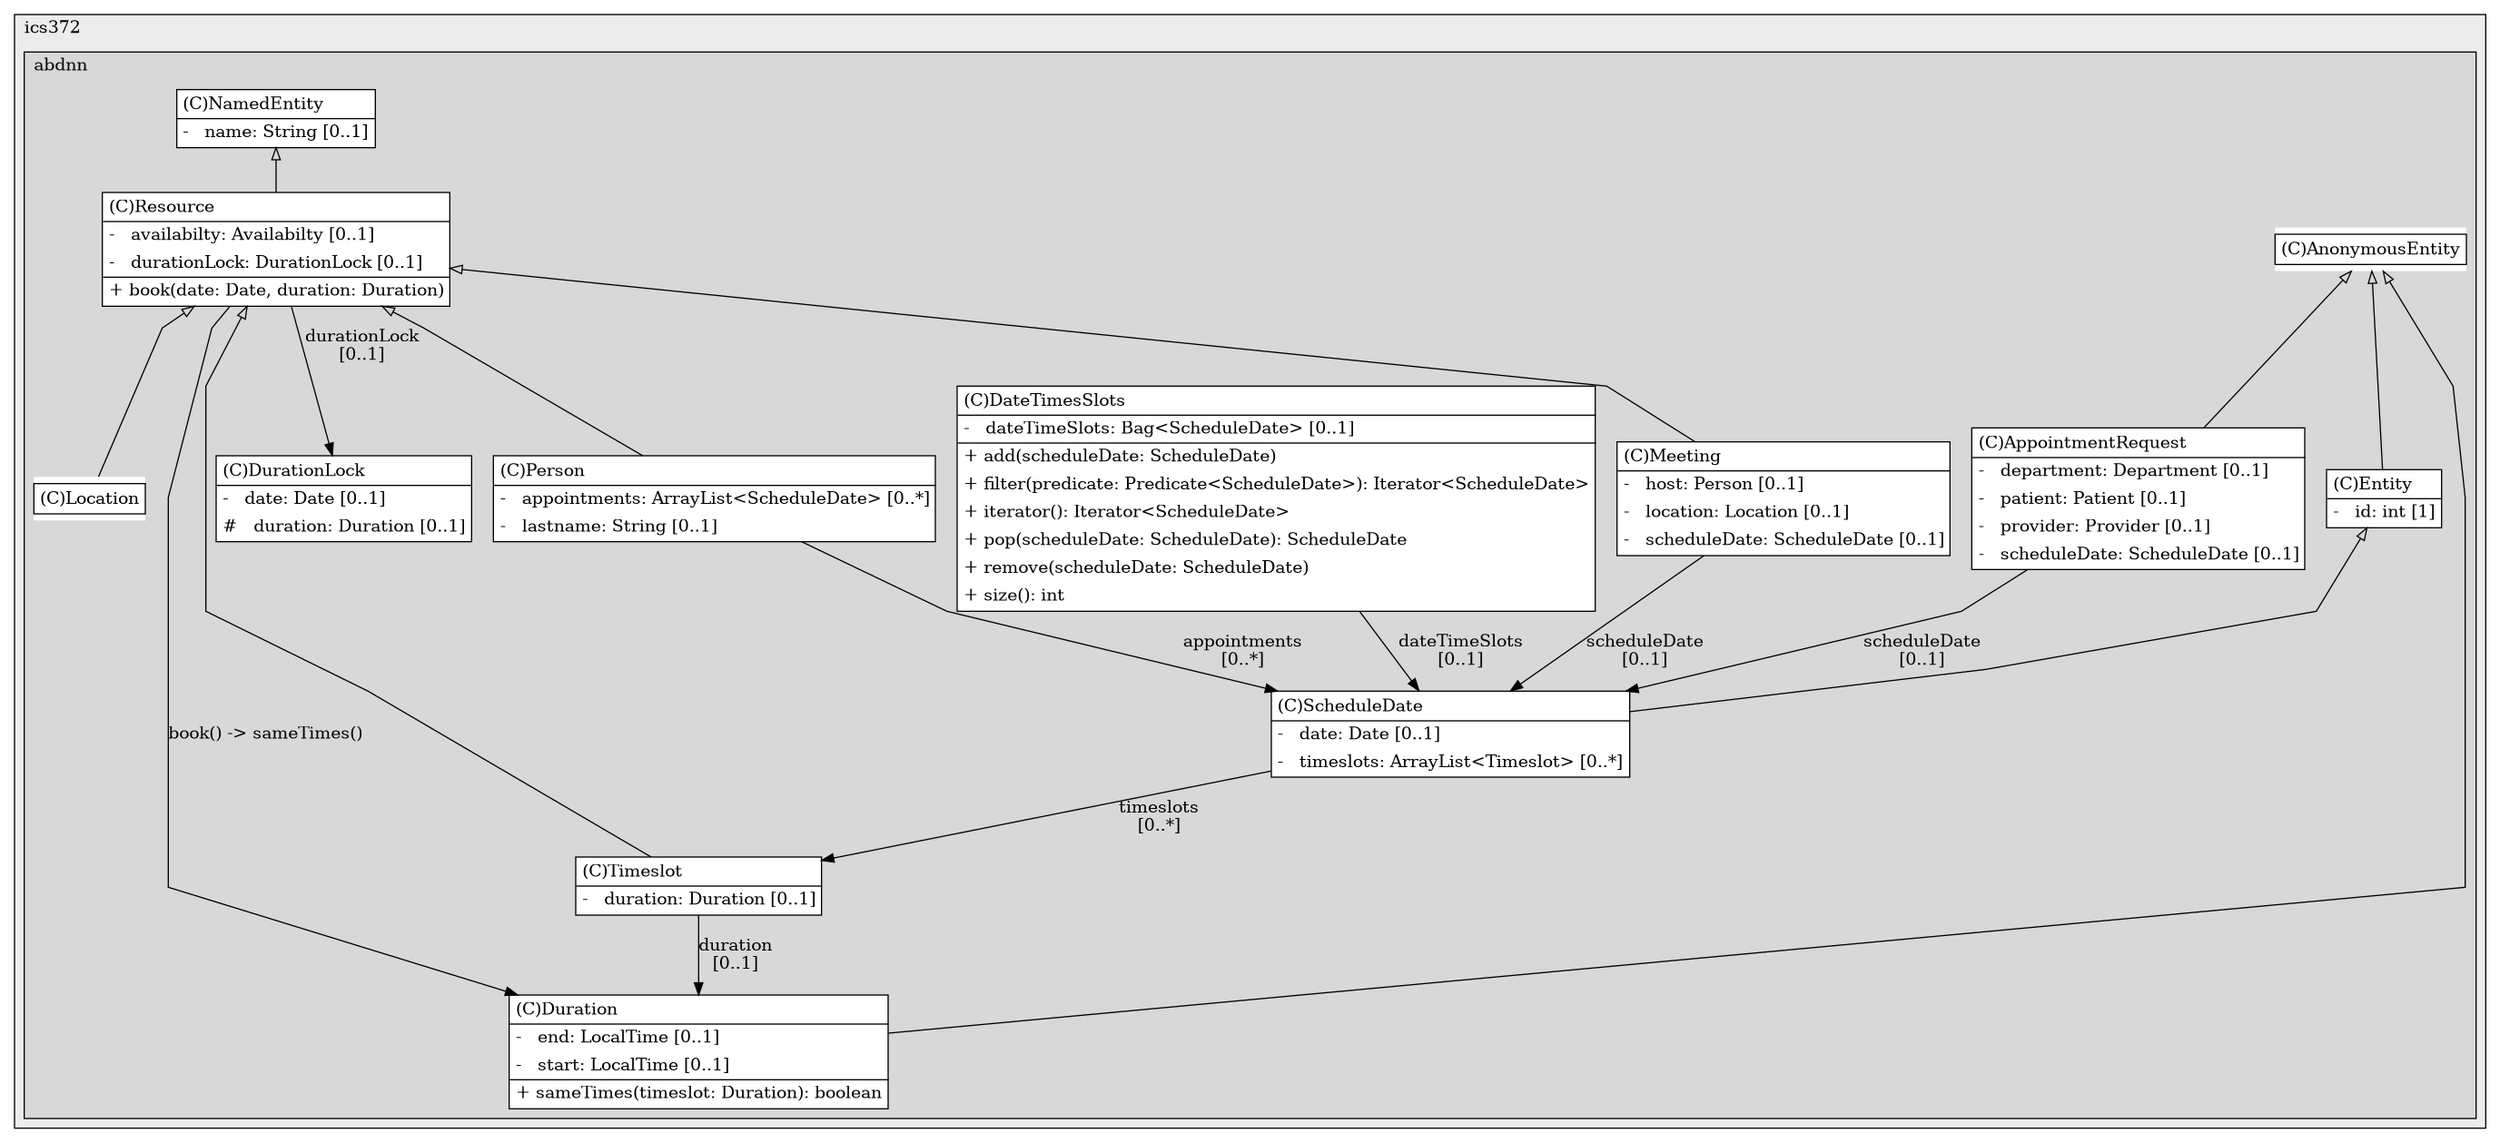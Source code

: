 @startuml

/' diagram meta data start
config=StructureConfiguration;
{
  "projectClassification": {
    "searchMode": "OpenProject", // OpenProject, AllProjects
    "includedProjects": "",
    "pathEndKeywords": "*.impl",
    "isClientPath": "",
    "isClientName": "",
    "isTestPath": "",
    "isTestName": "",
    "isMappingPath": "",
    "isMappingName": "",
    "isDataAccessPath": "",
    "isDataAccessName": "",
    "isDataStructurePath": "",
    "isDataStructureName": "",
    "isInterfaceStructuresPath": "",
    "isInterfaceStructuresName": "",
    "isEntryPointPath": "",
    "isEntryPointName": "",
    "treatFinalFieldsAsMandatory": false
  },
  "graphRestriction": {
    "classPackageExcludeFilter": "",
    "classPackageIncludeFilter": "",
    "classNameExcludeFilter": "",
    "classNameIncludeFilter": "",
    "methodNameExcludeFilter": "",
    "methodNameIncludeFilter": "",
    "removeByInheritance": "", // inheritance/annotation based filtering is done in a second step
    "removeByAnnotation": "",
    "removeByClassPackage": "", // cleanup the graph after inheritance/annotation based filtering is done
    "removeByClassName": "",
    "cutMappings": false,
    "cutEnum": true,
    "cutTests": true,
    "cutClient": true,
    "cutDataAccess": true,
    "cutInterfaceStructures": true,
    "cutDataStructures": true,
    "cutGetterAndSetter": true,
    "cutConstructors": true
  },
  "graphTraversal": {
    "forwardDepth": 3,
    "backwardDepth": 3,
    "classPackageExcludeFilter": "",
    "classPackageIncludeFilter": "",
    "classNameExcludeFilter": "",
    "classNameIncludeFilter": "",
    "methodNameExcludeFilter": "",
    "methodNameIncludeFilter": "",
    "hideMappings": false,
    "hideDataStructures": false,
    "hidePrivateMethods": true,
    "hideInterfaceCalls": true, // indirection: implementation -> interface (is hidden) -> implementation
    "onlyShowApplicationEntryPoints": false, // root node is included
    "useMethodCallsForStructureDiagram": "ForwardOnly" // ForwardOnly, BothDirections, No
  },
  "details": {
    "aggregation": "GroupByClass", // ByClass, GroupByClass, None
    "showClassGenericTypes": true,
    "showMethods": true,
    "showMethodParameterNames": true,
    "showMethodParameterTypes": true,
    "showMethodReturnType": true,
    "showPackageLevels": 2,
    "showDetailedClassStructure": true
  },
  "rootClass": "edu.ics372.abdnn.medsched.interfaces.Resource",
  "extensionCallbackMethod": "" // qualified.class.name#methodName - signature: public static String method(String)
}
diagram meta data end '/



digraph g {
    rankdir="TB"
    splines=polyline
    

'nodes 
subgraph cluster_1194001131 { 
   	label=ics372
	labeljust=l
	fillcolor="#ececec"
	style=filled
   
   subgraph cluster_45482166 { 
   	label=abdnn
	labeljust=l
	fillcolor="#d8d8d8"
	style=filled
   
   AnonymousEntity1769287098[
	label=<<TABLE BORDER="1" CELLBORDER="0" CELLPADDING="4" CELLSPACING="0">
<TR><TD ALIGN="LEFT" >(C)AnonymousEntity</TD></TR>
</TABLE>>
	style=filled
	margin=0
	shape=plaintext
	fillcolor="#FFFFFF"
];

AppointmentRequest1453701551[
	label=<<TABLE BORDER="1" CELLBORDER="0" CELLPADDING="4" CELLSPACING="0">
<TR><TD ALIGN="LEFT" >(C)AppointmentRequest</TD></TR>
<HR/>
<TR><TD ALIGN="LEFT" >-   department: Department [0..1]</TD></TR>
<TR><TD ALIGN="LEFT" >-   patient: Patient [0..1]</TD></TR>
<TR><TD ALIGN="LEFT" >-   provider: Provider [0..1]</TD></TR>
<TR><TD ALIGN="LEFT" >-   scheduleDate: ScheduleDate [0..1]</TD></TR>
</TABLE>>
	style=filled
	margin=0
	shape=plaintext
	fillcolor="#FFFFFF"
];

DateTimesSlots290082825[
	label=<<TABLE BORDER="1" CELLBORDER="0" CELLPADDING="4" CELLSPACING="0">
<TR><TD ALIGN="LEFT" >(C)DateTimesSlots</TD></TR>
<HR/>
<TR><TD ALIGN="LEFT" >-   dateTimeSlots: Bag&lt;ScheduleDate&gt; [0..1]</TD></TR>
<HR/>
<TR><TD ALIGN="LEFT" >+ add(scheduleDate: ScheduleDate)</TD></TR>
<TR><TD ALIGN="LEFT" >+ filter(predicate: Predicate&lt;ScheduleDate&gt;): Iterator&lt;ScheduleDate&gt;</TD></TR>
<TR><TD ALIGN="LEFT" >+ iterator(): Iterator&lt;ScheduleDate&gt;</TD></TR>
<TR><TD ALIGN="LEFT" >+ pop(scheduleDate: ScheduleDate): ScheduleDate</TD></TR>
<TR><TD ALIGN="LEFT" >+ remove(scheduleDate: ScheduleDate)</TD></TR>
<TR><TD ALIGN="LEFT" >+ size(): int</TD></TR>
</TABLE>>
	style=filled
	margin=0
	shape=plaintext
	fillcolor="#FFFFFF"
];

Duration175708808[
	label=<<TABLE BORDER="1" CELLBORDER="0" CELLPADDING="4" CELLSPACING="0">
<TR><TD ALIGN="LEFT" >(C)Duration</TD></TR>
<HR/>
<TR><TD ALIGN="LEFT" >-   end: LocalTime [0..1]</TD></TR>
<TR><TD ALIGN="LEFT" >-   start: LocalTime [0..1]</TD></TR>
<HR/>
<TR><TD ALIGN="LEFT" >+ sameTimes(timeslot: Duration): boolean</TD></TR>
</TABLE>>
	style=filled
	margin=0
	shape=plaintext
	fillcolor="#FFFFFF"
];

DurationLock175708808[
	label=<<TABLE BORDER="1" CELLBORDER="0" CELLPADDING="4" CELLSPACING="0">
<TR><TD ALIGN="LEFT" >(C)DurationLock</TD></TR>
<HR/>
<TR><TD ALIGN="LEFT" >-   date: Date [0..1]</TD></TR>
<TR><TD ALIGN="LEFT" >#   duration: Duration [0..1]</TD></TR>
</TABLE>>
	style=filled
	margin=0
	shape=plaintext
	fillcolor="#FFFFFF"
];

Entity1769287098[
	label=<<TABLE BORDER="1" CELLBORDER="0" CELLPADDING="4" CELLSPACING="0">
<TR><TD ALIGN="LEFT" >(C)Entity</TD></TR>
<HR/>
<TR><TD ALIGN="LEFT" >-   id: int [1]</TD></TR>
</TABLE>>
	style=filled
	margin=0
	shape=plaintext
	fillcolor="#FFFFFF"
];

Location1769287098[
	label=<<TABLE BORDER="1" CELLBORDER="0" CELLPADDING="4" CELLSPACING="0">
<TR><TD ALIGN="LEFT" >(C)Location</TD></TR>
</TABLE>>
	style=filled
	margin=0
	shape=plaintext
	fillcolor="#FFFFFF"
];

Meeting1769287098[
	label=<<TABLE BORDER="1" CELLBORDER="0" CELLPADDING="4" CELLSPACING="0">
<TR><TD ALIGN="LEFT" >(C)Meeting</TD></TR>
<HR/>
<TR><TD ALIGN="LEFT" >-   host: Person [0..1]</TD></TR>
<TR><TD ALIGN="LEFT" >-   location: Location [0..1]</TD></TR>
<TR><TD ALIGN="LEFT" >-   scheduleDate: ScheduleDate [0..1]</TD></TR>
</TABLE>>
	style=filled
	margin=0
	shape=plaintext
	fillcolor="#FFFFFF"
];

NamedEntity1769287098[
	label=<<TABLE BORDER="1" CELLBORDER="0" CELLPADDING="4" CELLSPACING="0">
<TR><TD ALIGN="LEFT" >(C)NamedEntity</TD></TR>
<HR/>
<TR><TD ALIGN="LEFT" >-   name: String [0..1]</TD></TR>
</TABLE>>
	style=filled
	margin=0
	shape=plaintext
	fillcolor="#FFFFFF"
];

Person1769287098[
	label=<<TABLE BORDER="1" CELLBORDER="0" CELLPADDING="4" CELLSPACING="0">
<TR><TD ALIGN="LEFT" >(C)Person</TD></TR>
<HR/>
<TR><TD ALIGN="LEFT" >-   appointments: ArrayList&lt;ScheduleDate&gt; [0..*]</TD></TR>
<TR><TD ALIGN="LEFT" >-   lastname: String [0..1]</TD></TR>
</TABLE>>
	style=filled
	margin=0
	shape=plaintext
	fillcolor="#FFFFFF"
];

Resource1769287098[
	label=<<TABLE BORDER="1" CELLBORDER="0" CELLPADDING="4" CELLSPACING="0">
<TR><TD ALIGN="LEFT" >(C)Resource</TD></TR>
<HR/>
<TR><TD ALIGN="LEFT" >-   availabilty: Availabilty [0..1]</TD></TR>
<TR><TD ALIGN="LEFT" >-   durationLock: DurationLock [0..1]</TD></TR>
<HR/>
<TR><TD ALIGN="LEFT" >+ book(date: Date, duration: Duration)</TD></TR>
</TABLE>>
	style=filled
	margin=0
	shape=plaintext
	fillcolor="#FFFFFF"
];

ScheduleDate175708808[
	label=<<TABLE BORDER="1" CELLBORDER="0" CELLPADDING="4" CELLSPACING="0">
<TR><TD ALIGN="LEFT" >(C)ScheduleDate</TD></TR>
<HR/>
<TR><TD ALIGN="LEFT" >-   date: Date [0..1]</TD></TR>
<TR><TD ALIGN="LEFT" >-   timeslots: ArrayList&lt;Timeslot&gt; [0..*]</TD></TR>
</TABLE>>
	style=filled
	margin=0
	shape=plaintext
	fillcolor="#FFFFFF"
];

Timeslot175708808[
	label=<<TABLE BORDER="1" CELLBORDER="0" CELLPADDING="4" CELLSPACING="0">
<TR><TD ALIGN="LEFT" >(C)Timeslot</TD></TR>
<HR/>
<TR><TD ALIGN="LEFT" >-   duration: Duration [0..1]</TD></TR>
</TABLE>>
	style=filled
	margin=0
	shape=plaintext
	fillcolor="#FFFFFF"
];
} 
} 

'edges    
AnonymousEntity1769287098 -> AppointmentRequest1453701551[arrowhead=none, arrowtail=empty, dir=both];
AnonymousEntity1769287098 -> Duration175708808[arrowhead=none, arrowtail=empty, dir=both];
AnonymousEntity1769287098 -> Entity1769287098[arrowhead=none, arrowtail=empty, dir=both];
AppointmentRequest1453701551 -> ScheduleDate175708808[label="scheduleDate
[0..1]"];
DateTimesSlots290082825 -> ScheduleDate175708808[label="dateTimeSlots
[0..1]"];
Entity1769287098 -> ScheduleDate175708808[arrowhead=none, arrowtail=empty, dir=both];
Meeting1769287098 -> ScheduleDate175708808[label="scheduleDate
[0..1]"];
NamedEntity1769287098 -> Resource1769287098[arrowhead=none, arrowtail=empty, dir=both];
Person1769287098 -> ScheduleDate175708808[label="appointments
[0..*]"];
Resource1769287098 -> Duration175708808[label="book() -> sameTimes()"];
Resource1769287098 -> DurationLock175708808[label="durationLock
[0..1]"];
Resource1769287098 -> Location1769287098[arrowhead=none, arrowtail=empty, dir=both];
Resource1769287098 -> Meeting1769287098[arrowhead=none, arrowtail=empty, dir=both];
Resource1769287098 -> Person1769287098[arrowhead=none, arrowtail=empty, dir=both];
Resource1769287098 -> Timeslot175708808[arrowhead=none, arrowtail=empty, dir=both];
ScheduleDate175708808 -> Timeslot175708808[label="timeslots
[0..*]"];
Timeslot175708808 -> Duration175708808[label="duration
[0..1]"];
    
}
@enduml